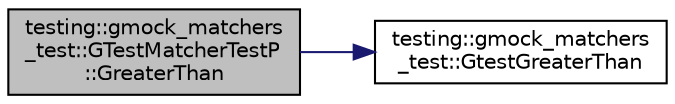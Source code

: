 digraph "testing::gmock_matchers_test::GTestMatcherTestP::GreaterThan"
{
 // LATEX_PDF_SIZE
  bgcolor="transparent";
  edge [fontname="Helvetica",fontsize="10",labelfontname="Helvetica",labelfontsize="10"];
  node [fontname="Helvetica",fontsize="10",shape=record];
  rankdir="LR";
  Node1 [label="testing::gmock_matchers\l_test::GTestMatcherTestP\l::GreaterThan",height=0.2,width=0.4,color="black", fillcolor="grey75", style="filled", fontcolor="black",tooltip=" "];
  Node1 -> Node2 [color="midnightblue",fontsize="10",style="solid",fontname="Helvetica"];
  Node2 [label="testing::gmock_matchers\l_test::GtestGreaterThan",height=0.2,width=0.4,color="black",URL="$namespacetesting_1_1gmock__matchers__test.html#adc4be8833ea974698c1bd9e11613c31a",tooltip=" "];
}
